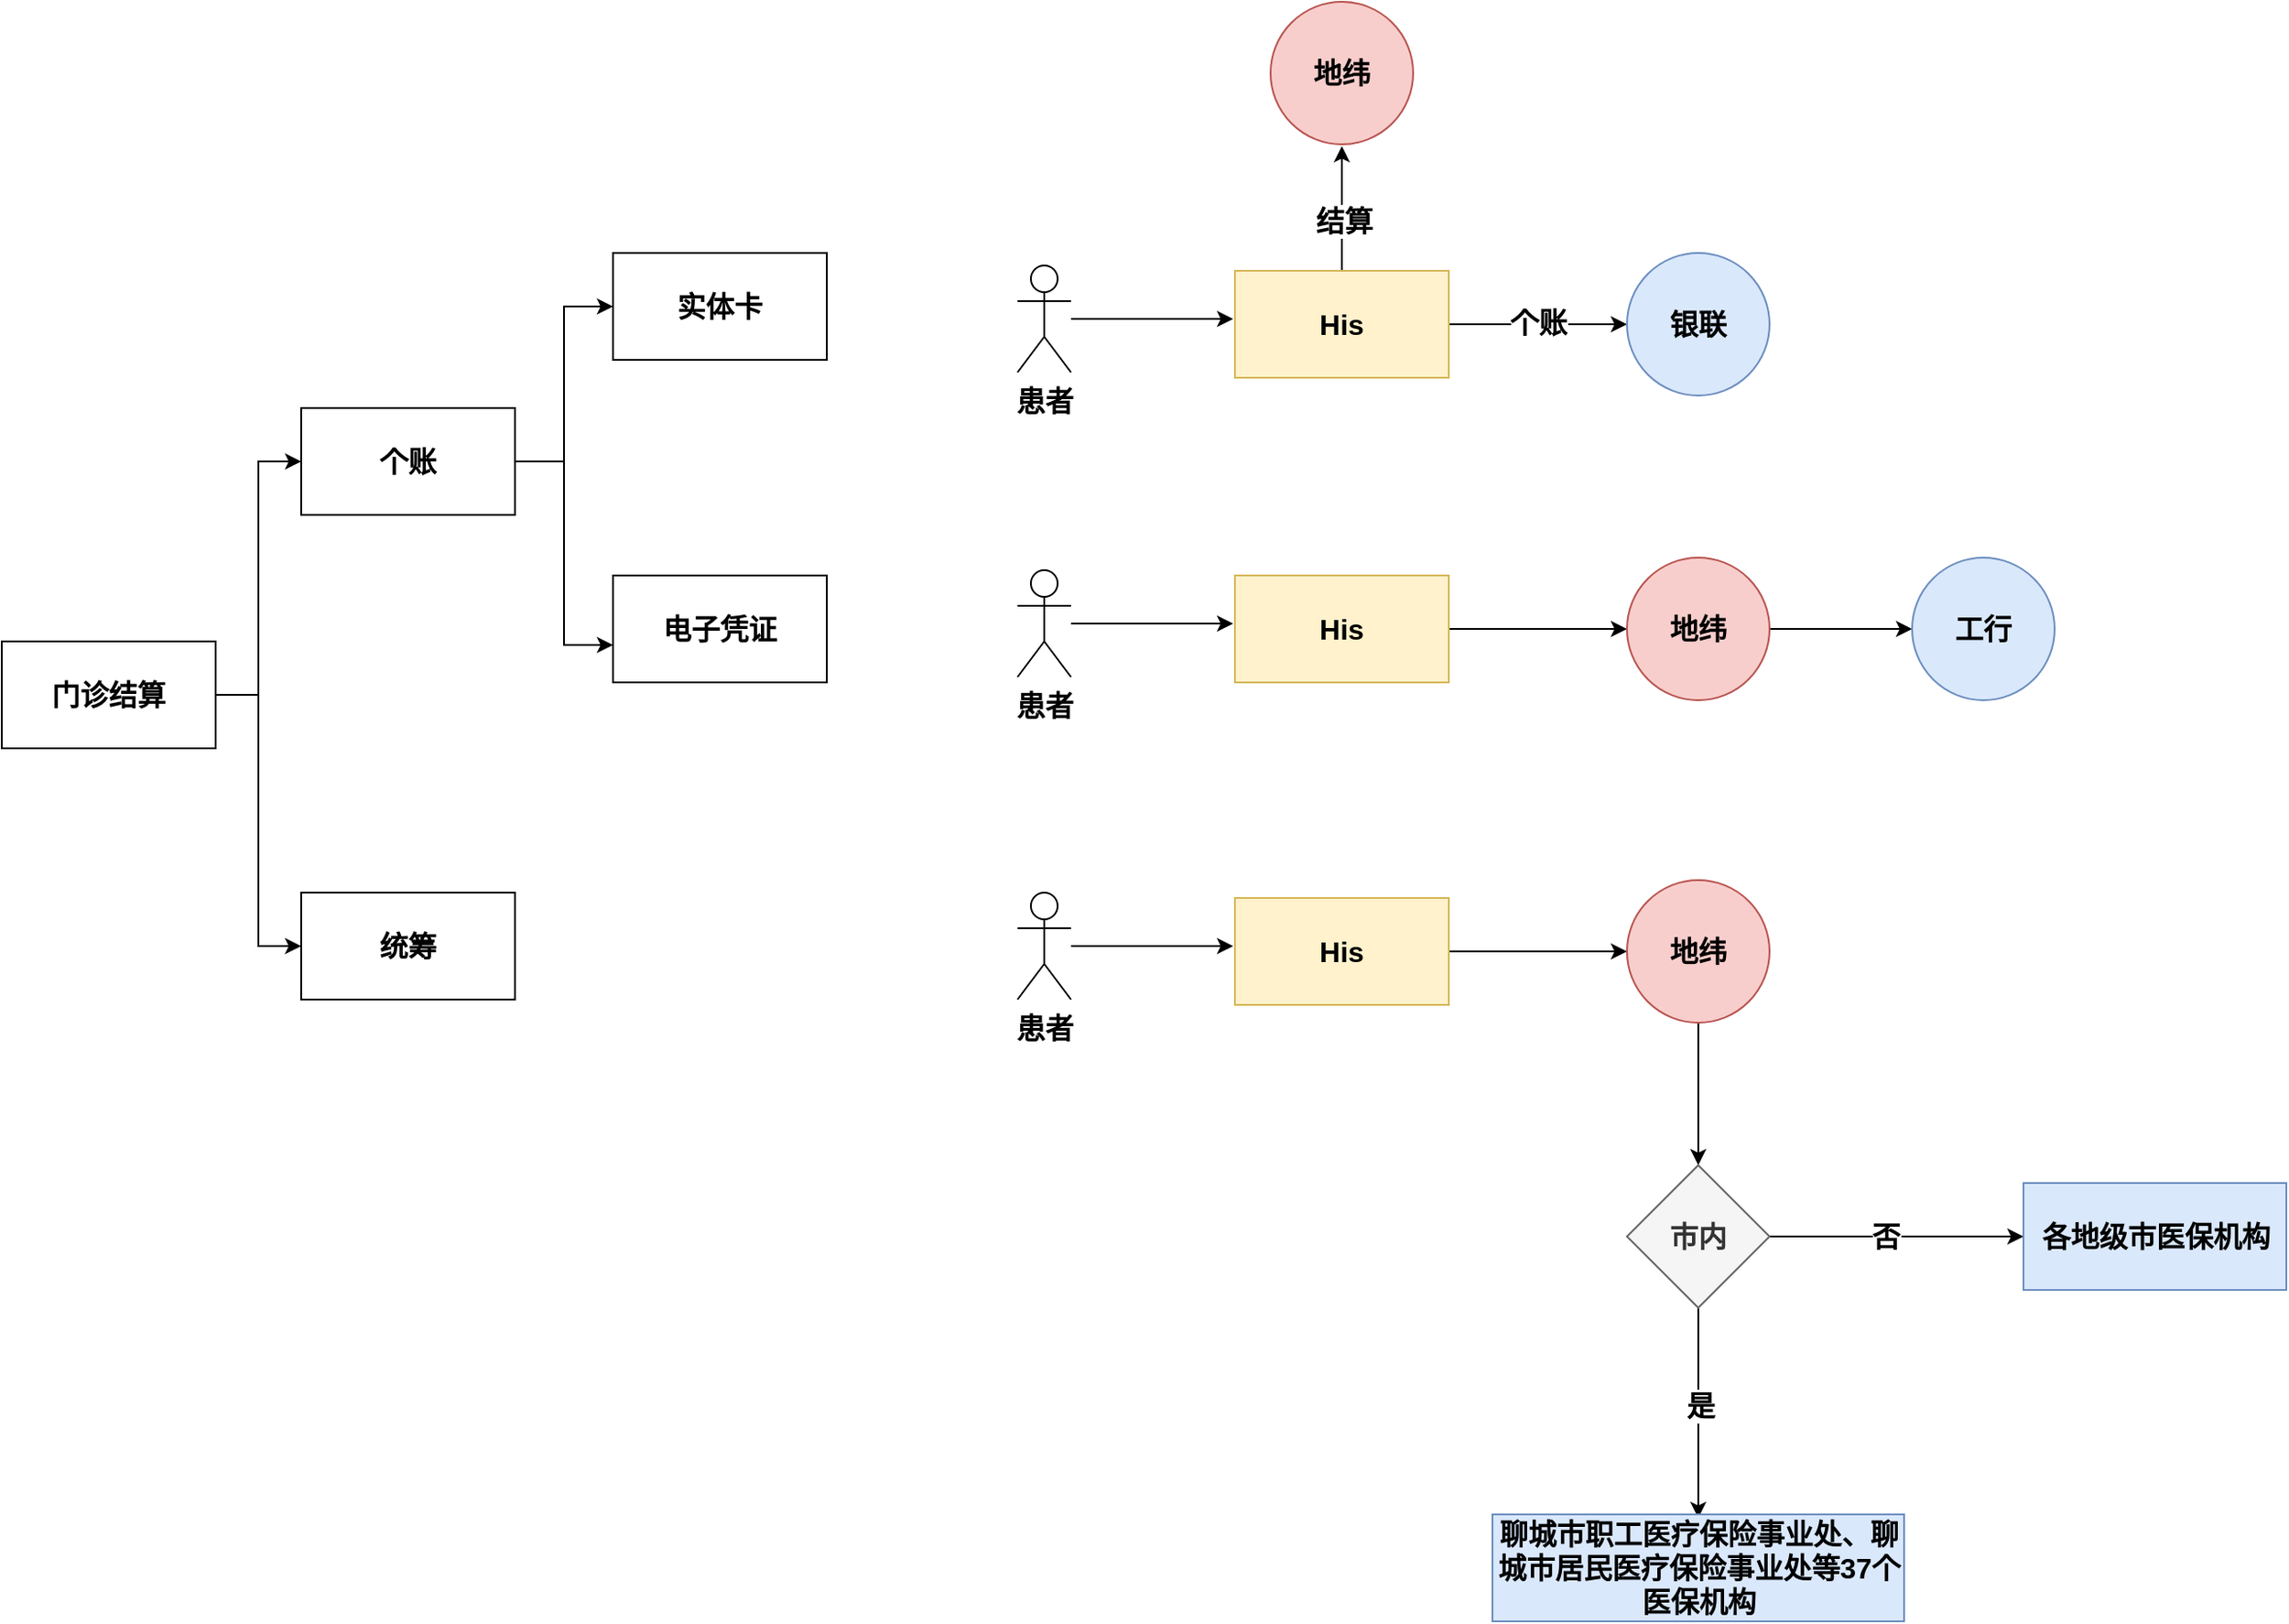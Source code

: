 <mxfile version="24.7.8">
  <diagram name="第 1 页" id="oo8JPl3kkmHTI87r6Oml">
    <mxGraphModel dx="2193" dy="975" grid="0" gridSize="10" guides="1" tooltips="1" connect="1" arrows="1" fold="1" page="0" pageScale="1" pageWidth="827" pageHeight="1169" math="0" shadow="0">
      <root>
        <mxCell id="0" />
        <mxCell id="1" parent="0" />
        <mxCell id="z4fli7amqPs9KNLF0RMa-16" value="" style="edgeStyle=orthogonalEdgeStyle;rounded=0;orthogonalLoop=1;jettySize=auto;html=1;" edge="1" parent="1" source="z4fli7amqPs9KNLF0RMa-11" target="z4fli7amqPs9KNLF0RMa-15">
          <mxGeometry relative="1" as="geometry" />
        </mxCell>
        <mxCell id="z4fli7amqPs9KNLF0RMa-47" value="&lt;b&gt;&lt;font style=&quot;font-size: 16px;&quot;&gt;个账&lt;/font&gt;&lt;/b&gt;" style="edgeLabel;html=1;align=center;verticalAlign=middle;resizable=0;points=[];" vertex="1" connectable="0" parent="z4fli7amqPs9KNLF0RMa-16">
          <mxGeometry y="1" relative="1" as="geometry">
            <mxPoint as="offset" />
          </mxGeometry>
        </mxCell>
        <mxCell id="z4fli7amqPs9KNLF0RMa-25" value="" style="edgeStyle=orthogonalEdgeStyle;rounded=0;orthogonalLoop=1;jettySize=auto;html=1;" edge="1" parent="1" source="z4fli7amqPs9KNLF0RMa-11">
          <mxGeometry relative="1" as="geometry">
            <mxPoint x="628" y="85" as="targetPoint" />
          </mxGeometry>
        </mxCell>
        <mxCell id="z4fli7amqPs9KNLF0RMa-26" value="&lt;b&gt;&lt;font style=&quot;font-size: 16px;&quot;&gt;结算&lt;/font&gt;&lt;/b&gt;" style="edgeLabel;html=1;align=center;verticalAlign=middle;resizable=0;points=[];" vertex="1" connectable="0" parent="z4fli7amqPs9KNLF0RMa-25">
          <mxGeometry x="-0.2" y="-1" relative="1" as="geometry">
            <mxPoint as="offset" />
          </mxGeometry>
        </mxCell>
        <mxCell id="z4fli7amqPs9KNLF0RMa-11" value="&lt;b&gt;&lt;font style=&quot;font-size: 16px;&quot;&gt;His&lt;/font&gt;&lt;/b&gt;" style="rounded=0;whiteSpace=wrap;html=1;fillColor=#fff2cc;strokeColor=#d6b656;" vertex="1" parent="1">
          <mxGeometry x="568" y="155" width="120" height="60" as="geometry" />
        </mxCell>
        <mxCell id="z4fli7amqPs9KNLF0RMa-13" style="edgeStyle=orthogonalEdgeStyle;rounded=0;orthogonalLoop=1;jettySize=auto;html=1;" edge="1" parent="1" source="z4fli7amqPs9KNLF0RMa-12">
          <mxGeometry relative="1" as="geometry">
            <mxPoint x="567" y="182" as="targetPoint" />
          </mxGeometry>
        </mxCell>
        <mxCell id="z4fli7amqPs9KNLF0RMa-12" value="&lt;b&gt;&lt;font style=&quot;font-size: 16px;&quot;&gt;患者&lt;/font&gt;&lt;/b&gt;" style="shape=umlActor;verticalLabelPosition=bottom;verticalAlign=top;html=1;outlineConnect=0;" vertex="1" parent="1">
          <mxGeometry x="446" y="152" width="30" height="60" as="geometry" />
        </mxCell>
        <mxCell id="z4fli7amqPs9KNLF0RMa-15" value="&lt;b&gt;&lt;font style=&quot;font-size: 16px;&quot;&gt;银联&lt;/font&gt;&lt;/b&gt;" style="ellipse;whiteSpace=wrap;html=1;rounded=0;fillColor=#dae8fc;strokeColor=#6c8ebf;" vertex="1" parent="1">
          <mxGeometry x="788" y="145" width="80" height="80" as="geometry" />
        </mxCell>
        <mxCell id="z4fli7amqPs9KNLF0RMa-19" value="" style="edgeStyle=orthogonalEdgeStyle;rounded=0;orthogonalLoop=1;jettySize=auto;html=1;" edge="1" parent="1" source="z4fli7amqPs9KNLF0RMa-20" target="z4fli7amqPs9KNLF0RMa-23">
          <mxGeometry relative="1" as="geometry" />
        </mxCell>
        <mxCell id="z4fli7amqPs9KNLF0RMa-20" value="&lt;b&gt;&lt;font style=&quot;font-size: 16px;&quot;&gt;His&lt;/font&gt;&lt;/b&gt;" style="rounded=0;whiteSpace=wrap;html=1;fillColor=#fff2cc;strokeColor=#d6b656;" vertex="1" parent="1">
          <mxGeometry x="568" y="326" width="120" height="60" as="geometry" />
        </mxCell>
        <mxCell id="z4fli7amqPs9KNLF0RMa-21" style="edgeStyle=orthogonalEdgeStyle;rounded=0;orthogonalLoop=1;jettySize=auto;html=1;" edge="1" parent="1" source="z4fli7amqPs9KNLF0RMa-22">
          <mxGeometry relative="1" as="geometry">
            <mxPoint x="567" y="353" as="targetPoint" />
          </mxGeometry>
        </mxCell>
        <mxCell id="z4fli7amqPs9KNLF0RMa-22" value="&lt;b&gt;&lt;font style=&quot;font-size: 16px;&quot;&gt;患者&lt;/font&gt;&lt;/b&gt;" style="shape=umlActor;verticalLabelPosition=bottom;verticalAlign=top;html=1;outlineConnect=0;" vertex="1" parent="1">
          <mxGeometry x="446" y="323" width="30" height="60" as="geometry" />
        </mxCell>
        <mxCell id="z4fli7amqPs9KNLF0RMa-28" value="" style="edgeStyle=orthogonalEdgeStyle;rounded=0;orthogonalLoop=1;jettySize=auto;html=1;" edge="1" parent="1" source="z4fli7amqPs9KNLF0RMa-23" target="z4fli7amqPs9KNLF0RMa-27">
          <mxGeometry relative="1" as="geometry" />
        </mxCell>
        <mxCell id="z4fli7amqPs9KNLF0RMa-23" value="&lt;span style=&quot;font-size: 16px;&quot;&gt;&lt;b&gt;地纬&lt;/b&gt;&lt;/span&gt;" style="ellipse;whiteSpace=wrap;html=1;rounded=0;fillColor=#f8cecc;strokeColor=#b85450;" vertex="1" parent="1">
          <mxGeometry x="788" y="316" width="80" height="80" as="geometry" />
        </mxCell>
        <mxCell id="z4fli7amqPs9KNLF0RMa-24" value="&lt;b&gt;&lt;font style=&quot;font-size: 16px;&quot;&gt;地纬&lt;/font&gt;&lt;/b&gt;" style="ellipse;whiteSpace=wrap;html=1;fillColor=#f8cecc;strokeColor=#b85450;rounded=0;" vertex="1" parent="1">
          <mxGeometry x="588" y="4" width="80" height="80" as="geometry" />
        </mxCell>
        <mxCell id="z4fli7amqPs9KNLF0RMa-27" value="&lt;b&gt;&lt;font style=&quot;font-size: 16px;&quot;&gt;工行&lt;/font&gt;&lt;/b&gt;" style="ellipse;whiteSpace=wrap;html=1;fillColor=#dae8fc;strokeColor=#6c8ebf;rounded=0;" vertex="1" parent="1">
          <mxGeometry x="948" y="316" width="80" height="80" as="geometry" />
        </mxCell>
        <mxCell id="z4fli7amqPs9KNLF0RMa-30" value="" style="edgeStyle=orthogonalEdgeStyle;rounded=0;orthogonalLoop=1;jettySize=auto;html=1;" edge="1" parent="1" source="z4fli7amqPs9KNLF0RMa-31" target="z4fli7amqPs9KNLF0RMa-35">
          <mxGeometry relative="1" as="geometry" />
        </mxCell>
        <mxCell id="z4fli7amqPs9KNLF0RMa-31" value="&lt;b&gt;&lt;font style=&quot;font-size: 16px;&quot;&gt;His&lt;/font&gt;&lt;/b&gt;" style="rounded=0;whiteSpace=wrap;html=1;fillColor=#fff2cc;strokeColor=#d6b656;" vertex="1" parent="1">
          <mxGeometry x="568" y="507" width="120" height="60" as="geometry" />
        </mxCell>
        <mxCell id="z4fli7amqPs9KNLF0RMa-32" style="edgeStyle=orthogonalEdgeStyle;rounded=0;orthogonalLoop=1;jettySize=auto;html=1;" edge="1" parent="1" source="z4fli7amqPs9KNLF0RMa-33">
          <mxGeometry relative="1" as="geometry">
            <mxPoint x="567" y="534" as="targetPoint" />
          </mxGeometry>
        </mxCell>
        <mxCell id="z4fli7amqPs9KNLF0RMa-33" value="&lt;b&gt;&lt;font style=&quot;font-size: 16px;&quot;&gt;患者&lt;/font&gt;&lt;/b&gt;" style="shape=umlActor;verticalLabelPosition=bottom;verticalAlign=top;html=1;outlineConnect=0;" vertex="1" parent="1">
          <mxGeometry x="446" y="504" width="30" height="60" as="geometry" />
        </mxCell>
        <mxCell id="z4fli7amqPs9KNLF0RMa-53" value="" style="edgeStyle=orthogonalEdgeStyle;rounded=0;orthogonalLoop=1;jettySize=auto;html=1;" edge="1" parent="1" source="z4fli7amqPs9KNLF0RMa-35" target="z4fli7amqPs9KNLF0RMa-52">
          <mxGeometry relative="1" as="geometry" />
        </mxCell>
        <mxCell id="z4fli7amqPs9KNLF0RMa-35" value="&lt;span style=&quot;font-size: 16px;&quot;&gt;&lt;b&gt;地纬&lt;/b&gt;&lt;/span&gt;" style="ellipse;whiteSpace=wrap;html=1;rounded=0;fillColor=#f8cecc;strokeColor=#b85450;" vertex="1" parent="1">
          <mxGeometry x="788" y="497" width="80" height="80" as="geometry" />
        </mxCell>
        <mxCell id="z4fli7amqPs9KNLF0RMa-43" style="edgeStyle=orthogonalEdgeStyle;rounded=0;orthogonalLoop=1;jettySize=auto;html=1;exitX=1;exitY=0.5;exitDx=0;exitDy=0;entryX=0;entryY=0.5;entryDx=0;entryDy=0;" edge="1" parent="1" source="z4fli7amqPs9KNLF0RMa-38" target="z4fli7amqPs9KNLF0RMa-42">
          <mxGeometry relative="1" as="geometry" />
        </mxCell>
        <mxCell id="z4fli7amqPs9KNLF0RMa-44" style="edgeStyle=orthogonalEdgeStyle;rounded=0;orthogonalLoop=1;jettySize=auto;html=1;exitX=1;exitY=0.5;exitDx=0;exitDy=0;entryX=0;entryY=0.5;entryDx=0;entryDy=0;" edge="1" parent="1" source="z4fli7amqPs9KNLF0RMa-38" target="z4fli7amqPs9KNLF0RMa-41">
          <mxGeometry relative="1" as="geometry" />
        </mxCell>
        <mxCell id="z4fli7amqPs9KNLF0RMa-38" value="&lt;b&gt;&lt;font style=&quot;font-size: 16px;&quot;&gt;门诊结算&lt;/font&gt;&lt;/b&gt;" style="rounded=0;whiteSpace=wrap;html=1;" vertex="1" parent="1">
          <mxGeometry x="-124" y="363" width="120" height="60" as="geometry" />
        </mxCell>
        <mxCell id="z4fli7amqPs9KNLF0RMa-39" value="&lt;b&gt;&lt;font style=&quot;font-size: 16px;&quot;&gt;实体卡&lt;/font&gt;&lt;/b&gt;" style="rounded=0;whiteSpace=wrap;html=1;" vertex="1" parent="1">
          <mxGeometry x="219" y="145" width="120" height="60" as="geometry" />
        </mxCell>
        <mxCell id="z4fli7amqPs9KNLF0RMa-40" value="&lt;b&gt;&lt;font style=&quot;font-size: 16px;&quot;&gt;电子凭证&lt;/font&gt;&lt;/b&gt;" style="rounded=0;whiteSpace=wrap;html=1;" vertex="1" parent="1">
          <mxGeometry x="219" y="326" width="120" height="60" as="geometry" />
        </mxCell>
        <mxCell id="z4fli7amqPs9KNLF0RMa-41" value="&lt;b style=&quot;font-size: 16px;&quot;&gt;统筹&lt;/b&gt;" style="rounded=0;whiteSpace=wrap;html=1;" vertex="1" parent="1">
          <mxGeometry x="44" y="504" width="120" height="60" as="geometry" />
        </mxCell>
        <mxCell id="z4fli7amqPs9KNLF0RMa-45" style="edgeStyle=orthogonalEdgeStyle;rounded=0;orthogonalLoop=1;jettySize=auto;html=1;exitX=1;exitY=0.5;exitDx=0;exitDy=0;entryX=0;entryY=0.5;entryDx=0;entryDy=0;" edge="1" parent="1" source="z4fli7amqPs9KNLF0RMa-42" target="z4fli7amqPs9KNLF0RMa-39">
          <mxGeometry relative="1" as="geometry" />
        </mxCell>
        <mxCell id="z4fli7amqPs9KNLF0RMa-42" value="&lt;b&gt;&lt;font style=&quot;font-size: 16px;&quot;&gt;个账&lt;/font&gt;&lt;/b&gt;" style="rounded=0;whiteSpace=wrap;html=1;" vertex="1" parent="1">
          <mxGeometry x="44" y="232" width="120" height="60" as="geometry" />
        </mxCell>
        <mxCell id="z4fli7amqPs9KNLF0RMa-46" style="edgeStyle=orthogonalEdgeStyle;rounded=0;orthogonalLoop=1;jettySize=auto;html=1;exitX=1;exitY=0.5;exitDx=0;exitDy=0;entryX=0;entryY=0.65;entryDx=0;entryDy=0;entryPerimeter=0;" edge="1" parent="1" source="z4fli7amqPs9KNLF0RMa-42" target="z4fli7amqPs9KNLF0RMa-40">
          <mxGeometry relative="1" as="geometry" />
        </mxCell>
        <mxCell id="z4fli7amqPs9KNLF0RMa-54" style="edgeStyle=orthogonalEdgeStyle;rounded=0;orthogonalLoop=1;jettySize=auto;html=1;exitX=0.5;exitY=1;exitDx=0;exitDy=0;entryX=0.5;entryY=0;entryDx=0;entryDy=0;" edge="1" parent="1" source="z4fli7amqPs9KNLF0RMa-52">
          <mxGeometry relative="1" as="geometry">
            <mxPoint x="828" y="855" as="targetPoint" />
          </mxGeometry>
        </mxCell>
        <mxCell id="z4fli7amqPs9KNLF0RMa-55" value="&lt;b&gt;&lt;font style=&quot;font-size: 16px;&quot;&gt;是&lt;/font&gt;&lt;/b&gt;" style="edgeLabel;html=1;align=center;verticalAlign=middle;resizable=0;points=[];" vertex="1" connectable="0" parent="z4fli7amqPs9KNLF0RMa-54">
          <mxGeometry x="-0.068" y="1" relative="1" as="geometry">
            <mxPoint as="offset" />
          </mxGeometry>
        </mxCell>
        <mxCell id="z4fli7amqPs9KNLF0RMa-57" value="" style="edgeStyle=orthogonalEdgeStyle;rounded=0;orthogonalLoop=1;jettySize=auto;html=1;" edge="1" parent="1" source="z4fli7amqPs9KNLF0RMa-52" target="z4fli7amqPs9KNLF0RMa-56">
          <mxGeometry relative="1" as="geometry" />
        </mxCell>
        <mxCell id="z4fli7amqPs9KNLF0RMa-58" value="&lt;b&gt;&lt;font style=&quot;font-size: 16px;&quot;&gt;否&lt;/font&gt;&lt;/b&gt;" style="edgeLabel;html=1;align=center;verticalAlign=middle;resizable=0;points=[];" vertex="1" connectable="0" parent="z4fli7amqPs9KNLF0RMa-57">
          <mxGeometry x="-0.088" relative="1" as="geometry">
            <mxPoint as="offset" />
          </mxGeometry>
        </mxCell>
        <mxCell id="z4fli7amqPs9KNLF0RMa-52" value="&lt;font style=&quot;font-size: 16px;&quot;&gt;&lt;b&gt;市内&lt;/b&gt;&lt;/font&gt;" style="rhombus;whiteSpace=wrap;html=1;fillColor=#f5f5f5;strokeColor=#666666;rounded=0;fontColor=#333333;" vertex="1" parent="1">
          <mxGeometry x="788" y="657" width="80" height="80" as="geometry" />
        </mxCell>
        <mxCell id="z4fli7amqPs9KNLF0RMa-56" value="&lt;b&gt;&lt;font style=&quot;font-size: 16px;&quot;&gt;各地级市医保机构&lt;/font&gt;&lt;/b&gt;" style="whiteSpace=wrap;html=1;fillColor=#dae8fc;strokeColor=#6c8ebf;rounded=0;" vertex="1" parent="1">
          <mxGeometry x="1010.5" y="667" width="147.5" height="60" as="geometry" />
        </mxCell>
        <mxCell id="z4fli7amqPs9KNLF0RMa-62" value="&lt;b&gt;&lt;font style=&quot;font-size: 16px;&quot;&gt;聊城市职工医疗保险事业处、聊城市居民医疗保险事业处等37个医保机构&lt;/font&gt;&lt;/b&gt;" style="rounded=0;whiteSpace=wrap;html=1;fillColor=#dae8fc;strokeColor=#6c8ebf;" vertex="1" parent="1">
          <mxGeometry x="712.5" y="853" width="231" height="60" as="geometry" />
        </mxCell>
      </root>
    </mxGraphModel>
  </diagram>
</mxfile>
